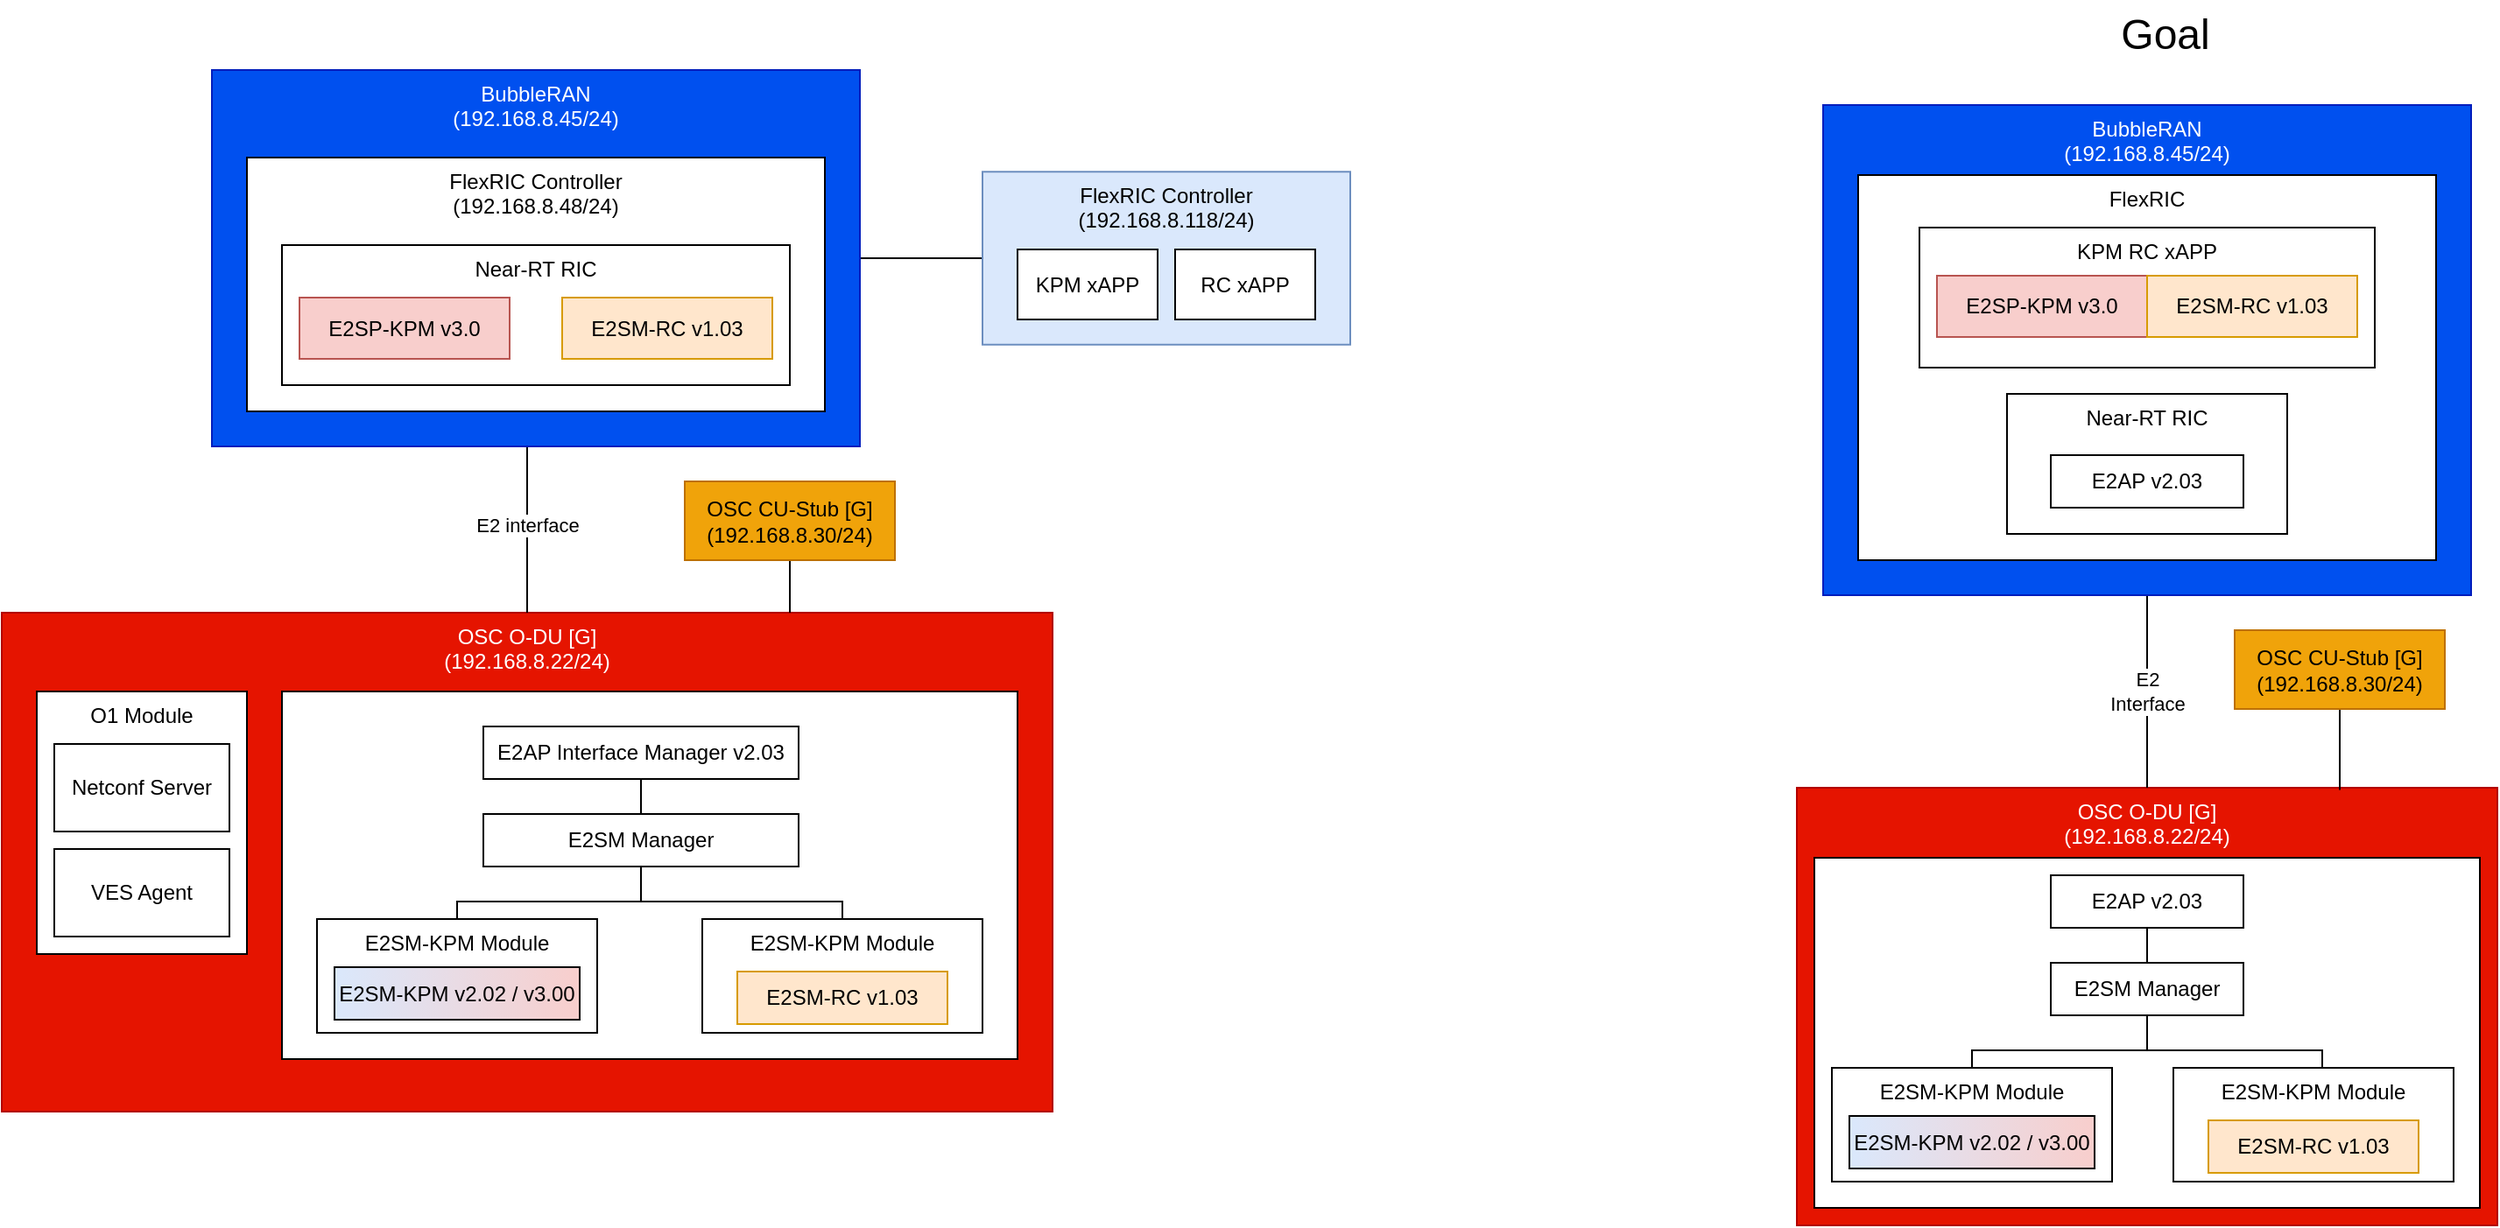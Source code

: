 <mxfile version="22.1.0" type="github" pages="5">
  <diagram name="Option 1" id="s59Q-w158SCySWScrCad">
    <mxGraphModel dx="2049" dy="1123" grid="1" gridSize="10" guides="1" tooltips="1" connect="1" arrows="1" fold="1" page="1" pageScale="1" pageWidth="850" pageHeight="1100" math="0" shadow="0">
      <root>
        <mxCell id="zjvszuKnY3uwTeaeMW8j-0" />
        <mxCell id="zjvszuKnY3uwTeaeMW8j-1" parent="zjvszuKnY3uwTeaeMW8j-0" />
        <mxCell id="ih0XG9cOAy8pQyRao4BD-30" style="edgeStyle=orthogonalEdgeStyle;rounded=0;orthogonalLoop=1;jettySize=auto;html=1;entryX=1;entryY=0.5;entryDx=0;entryDy=0;endArrow=none;endFill=0;" parent="zjvszuKnY3uwTeaeMW8j-1" source="ih0XG9cOAy8pQyRao4BD-28" target="6quzkuUEPlF7q0RY0qUe-0" edge="1">
          <mxGeometry relative="1" as="geometry" />
        </mxCell>
        <mxCell id="ih0XG9cOAy8pQyRao4BD-28" value="FlexRIC Controller&lt;br&gt;(192.168.8.118/24)" style="rounded=0;whiteSpace=wrap;html=1;fillColor=#dae8fc;strokeColor=#6c8ebf;verticalAlign=top;" parent="zjvszuKnY3uwTeaeMW8j-1" vertex="1">
          <mxGeometry x="600" y="118.13" width="210" height="98.75" as="geometry" />
        </mxCell>
        <mxCell id="zjvszuKnY3uwTeaeMW8j-32" value="OSC O-DU [G]&lt;br&gt;(192.168.8.22/24)" style="rounded=0;whiteSpace=wrap;html=1;verticalAlign=top;fillColor=#e51400;fontColor=#ffffff;strokeColor=#B20000;" parent="zjvszuKnY3uwTeaeMW8j-1" vertex="1">
          <mxGeometry x="40" y="370" width="600" height="285" as="geometry" />
        </mxCell>
        <mxCell id="zjvszuKnY3uwTeaeMW8j-33" value="O1 Module" style="rounded=0;whiteSpace=wrap;html=1;verticalAlign=top;" parent="zjvszuKnY3uwTeaeMW8j-1" vertex="1">
          <mxGeometry x="60" y="415" width="120" height="150" as="geometry" />
        </mxCell>
        <mxCell id="zjvszuKnY3uwTeaeMW8j-34" value="Netconf Server" style="rounded=0;whiteSpace=wrap;html=1;" parent="zjvszuKnY3uwTeaeMW8j-1" vertex="1">
          <mxGeometry x="70" y="445" width="100" height="50" as="geometry" />
        </mxCell>
        <mxCell id="zjvszuKnY3uwTeaeMW8j-35" value="VES Agent" style="rounded=0;whiteSpace=wrap;html=1;" parent="zjvszuKnY3uwTeaeMW8j-1" vertex="1">
          <mxGeometry x="70" y="505" width="100" height="50" as="geometry" />
        </mxCell>
        <mxCell id="zjvszuKnY3uwTeaeMW8j-36" value="" style="rounded=0;whiteSpace=wrap;html=1;" parent="zjvszuKnY3uwTeaeMW8j-1" vertex="1">
          <mxGeometry x="200" y="415" width="420" height="210" as="geometry" />
        </mxCell>
        <mxCell id="zjvszuKnY3uwTeaeMW8j-37" style="edgeStyle=orthogonalEdgeStyle;rounded=0;orthogonalLoop=1;jettySize=auto;html=1;entryX=0.5;entryY=0;entryDx=0;entryDy=0;endArrow=none;endFill=0;" parent="zjvszuKnY3uwTeaeMW8j-1" source="zjvszuKnY3uwTeaeMW8j-38" target="zjvszuKnY3uwTeaeMW8j-41" edge="1">
          <mxGeometry relative="1" as="geometry" />
        </mxCell>
        <mxCell id="zjvszuKnY3uwTeaeMW8j-38" value="E2AP Interface Manager v2.03" style="rounded=0;whiteSpace=wrap;html=1;" parent="zjvszuKnY3uwTeaeMW8j-1" vertex="1">
          <mxGeometry x="315" y="435" width="180" height="30" as="geometry" />
        </mxCell>
        <mxCell id="zjvszuKnY3uwTeaeMW8j-39" style="edgeStyle=orthogonalEdgeStyle;rounded=0;orthogonalLoop=1;jettySize=auto;html=1;endArrow=none;endFill=0;" parent="zjvszuKnY3uwTeaeMW8j-1" source="zjvszuKnY3uwTeaeMW8j-41" target="zjvszuKnY3uwTeaeMW8j-43" edge="1">
          <mxGeometry relative="1" as="geometry" />
        </mxCell>
        <mxCell id="zjvszuKnY3uwTeaeMW8j-40" style="edgeStyle=orthogonalEdgeStyle;rounded=0;orthogonalLoop=1;jettySize=auto;html=1;endArrow=none;endFill=0;" parent="zjvszuKnY3uwTeaeMW8j-1" source="zjvszuKnY3uwTeaeMW8j-41" target="zjvszuKnY3uwTeaeMW8j-45" edge="1">
          <mxGeometry relative="1" as="geometry">
            <Array as="points">
              <mxPoint x="405" y="535" />
              <mxPoint x="520" y="535" />
            </Array>
          </mxGeometry>
        </mxCell>
        <mxCell id="zjvszuKnY3uwTeaeMW8j-41" value="E2SM Manager" style="rounded=0;whiteSpace=wrap;html=1;" parent="zjvszuKnY3uwTeaeMW8j-1" vertex="1">
          <mxGeometry x="315" y="485" width="180" height="30" as="geometry" />
        </mxCell>
        <mxCell id="zjvszuKnY3uwTeaeMW8j-42" value="" style="group" parent="zjvszuKnY3uwTeaeMW8j-1" vertex="1" connectable="0">
          <mxGeometry x="220" y="545" width="160" height="65" as="geometry" />
        </mxCell>
        <mxCell id="zjvszuKnY3uwTeaeMW8j-43" value="E2SM-KPM Module" style="rounded=0;whiteSpace=wrap;html=1;verticalAlign=top;" parent="zjvszuKnY3uwTeaeMW8j-42" vertex="1">
          <mxGeometry width="160" height="65" as="geometry" />
        </mxCell>
        <mxCell id="zjvszuKnY3uwTeaeMW8j-44" value="E2SM-KPM v2.02 / v3.00" style="rounded=0;whiteSpace=wrap;html=1;gradientColor=#DAE8FC;gradientDirection=west;fillColor=#F8CECC;" parent="zjvszuKnY3uwTeaeMW8j-42" vertex="1">
          <mxGeometry x="10" y="27.5" width="140" height="30" as="geometry" />
        </mxCell>
        <mxCell id="zjvszuKnY3uwTeaeMW8j-45" value="E2SM-KPM Module" style="rounded=0;whiteSpace=wrap;html=1;verticalAlign=top;" parent="zjvszuKnY3uwTeaeMW8j-1" vertex="1">
          <mxGeometry x="440" y="545" width="160" height="65" as="geometry" />
        </mxCell>
        <mxCell id="zjvszuKnY3uwTeaeMW8j-46" value="E2SM-RC v1.03" style="rounded=0;whiteSpace=wrap;html=1;fillColor=#ffe6cc;strokeColor=#d79b00;" parent="zjvszuKnY3uwTeaeMW8j-1" vertex="1">
          <mxGeometry x="460" y="575" width="120" height="30" as="geometry" />
        </mxCell>
        <mxCell id="zjvszuKnY3uwTeaeMW8j-47" style="edgeStyle=orthogonalEdgeStyle;rounded=0;orthogonalLoop=1;jettySize=auto;html=1;entryX=0.75;entryY=0;entryDx=0;entryDy=0;endArrow=none;endFill=0;" parent="zjvszuKnY3uwTeaeMW8j-1" source="zjvszuKnY3uwTeaeMW8j-48" target="zjvszuKnY3uwTeaeMW8j-32" edge="1">
          <mxGeometry relative="1" as="geometry" />
        </mxCell>
        <mxCell id="zjvszuKnY3uwTeaeMW8j-48" value="OSC CU-Stub [G]&lt;br&gt;(192.168.8.30/24)" style="rounded=0;whiteSpace=wrap;html=1;fillColor=#f0a30a;fontColor=#000000;strokeColor=#BD7000;" parent="zjvszuKnY3uwTeaeMW8j-1" vertex="1">
          <mxGeometry x="430" y="295" width="120" height="45" as="geometry" />
        </mxCell>
        <mxCell id="zjvszuKnY3uwTeaeMW8j-49" value="E2 interface" style="edgeStyle=orthogonalEdgeStyle;rounded=0;orthogonalLoop=1;jettySize=auto;html=1;endArrow=none;endFill=0;jumpStyle=arc;exitX=0.5;exitY=1;exitDx=0;exitDy=0;" parent="zjvszuKnY3uwTeaeMW8j-1" source="6quzkuUEPlF7q0RY0qUe-0" target="zjvszuKnY3uwTeaeMW8j-32" edge="1">
          <mxGeometry relative="1" as="geometry">
            <mxPoint x="340" y="275" as="sourcePoint" />
            <Array as="points">
              <mxPoint x="340" y="275" />
            </Array>
          </mxGeometry>
        </mxCell>
        <mxCell id="6quzkuUEPlF7q0RY0qUe-0" value="BubbleRAN &lt;br&gt;(192.168.8.45/24)" style="rounded=0;whiteSpace=wrap;html=1;verticalAlign=top;fillColor=#0050ef;fontColor=#ffffff;strokeColor=#001DBC;" parent="zjvszuKnY3uwTeaeMW8j-1" vertex="1">
          <mxGeometry x="160" y="60" width="370" height="215" as="geometry" />
        </mxCell>
        <mxCell id="6quzkuUEPlF7q0RY0qUe-1" value="FlexRIC Controller &lt;br&gt;(192.168.8.48/24)" style="rounded=0;whiteSpace=wrap;html=1;verticalAlign=top;" parent="zjvszuKnY3uwTeaeMW8j-1" vertex="1">
          <mxGeometry x="180" y="110" width="330" height="145" as="geometry" />
        </mxCell>
        <mxCell id="6quzkuUEPlF7q0RY0qUe-2" value="KPM xAPP" style="rounded=0;whiteSpace=wrap;html=1;" parent="zjvszuKnY3uwTeaeMW8j-1" vertex="1">
          <mxGeometry x="620" y="162.5" width="80" height="40" as="geometry" />
        </mxCell>
        <mxCell id="6quzkuUEPlF7q0RY0qUe-3" value="RC xAPP" style="rounded=0;whiteSpace=wrap;html=1;" parent="zjvszuKnY3uwTeaeMW8j-1" vertex="1">
          <mxGeometry x="710" y="162.5" width="80" height="40" as="geometry" />
        </mxCell>
        <mxCell id="6quzkuUEPlF7q0RY0qUe-4" value="Near-RT RIC" style="rounded=0;whiteSpace=wrap;html=1;verticalAlign=top;" parent="zjvszuKnY3uwTeaeMW8j-1" vertex="1">
          <mxGeometry x="200" y="160" width="290" height="80" as="geometry" />
        </mxCell>
        <mxCell id="6quzkuUEPlF7q0RY0qUe-5" value="E2SP-KPM v3.0" style="rounded=0;whiteSpace=wrap;html=1;fillColor=#f8cecc;strokeColor=#b85450;" parent="zjvszuKnY3uwTeaeMW8j-1" vertex="1">
          <mxGeometry x="210" y="190" width="120" height="35" as="geometry" />
        </mxCell>
        <mxCell id="6quzkuUEPlF7q0RY0qUe-6" value="E2SM-RC v1.03" style="rounded=0;whiteSpace=wrap;html=1;fillColor=#ffe6cc;strokeColor=#d79b00;" parent="zjvszuKnY3uwTeaeMW8j-1" vertex="1">
          <mxGeometry x="360" y="190" width="120" height="35" as="geometry" />
        </mxCell>
        <mxCell id="6quzkuUEPlF7q0RY0qUe-7" style="edgeStyle=orthogonalEdgeStyle;rounded=0;orthogonalLoop=1;jettySize=auto;html=1;exitX=0.5;exitY=1;exitDx=0;exitDy=0;" parent="zjvszuKnY3uwTeaeMW8j-1" source="6quzkuUEPlF7q0RY0qUe-1" target="6quzkuUEPlF7q0RY0qUe-1" edge="1">
          <mxGeometry relative="1" as="geometry" />
        </mxCell>
        <mxCell id="ih0XG9cOAy8pQyRao4BD-0" value="OSC O-DU [G]&lt;br&gt;(192.168.8.22/24)" style="rounded=0;whiteSpace=wrap;html=1;verticalAlign=top;fillColor=#e51400;fontColor=#ffffff;strokeColor=#B20000;" parent="zjvszuKnY3uwTeaeMW8j-1" vertex="1">
          <mxGeometry x="1065" y="470" width="400" height="250" as="geometry" />
        </mxCell>
        <mxCell id="ih0XG9cOAy8pQyRao4BD-4" value="" style="rounded=0;whiteSpace=wrap;html=1;" parent="zjvszuKnY3uwTeaeMW8j-1" vertex="1">
          <mxGeometry x="1075" y="510" width="380" height="200" as="geometry" />
        </mxCell>
        <mxCell id="ih0XG9cOAy8pQyRao4BD-5" style="edgeStyle=orthogonalEdgeStyle;rounded=0;orthogonalLoop=1;jettySize=auto;html=1;entryX=0.5;entryY=0;entryDx=0;entryDy=0;endArrow=none;endFill=0;" parent="zjvszuKnY3uwTeaeMW8j-1" source="ih0XG9cOAy8pQyRao4BD-6" target="ih0XG9cOAy8pQyRao4BD-9" edge="1">
          <mxGeometry relative="1" as="geometry" />
        </mxCell>
        <mxCell id="ih0XG9cOAy8pQyRao4BD-6" value="E2AP v2.03" style="rounded=0;whiteSpace=wrap;html=1;" parent="zjvszuKnY3uwTeaeMW8j-1" vertex="1">
          <mxGeometry x="1210" y="520" width="110" height="30" as="geometry" />
        </mxCell>
        <mxCell id="ih0XG9cOAy8pQyRao4BD-7" style="edgeStyle=orthogonalEdgeStyle;rounded=0;orthogonalLoop=1;jettySize=auto;html=1;endArrow=none;endFill=0;" parent="zjvszuKnY3uwTeaeMW8j-1" source="ih0XG9cOAy8pQyRao4BD-9" target="ih0XG9cOAy8pQyRao4BD-11" edge="1">
          <mxGeometry relative="1" as="geometry">
            <Array as="points">
              <mxPoint x="1265" y="620" />
              <mxPoint x="1165" y="620" />
            </Array>
          </mxGeometry>
        </mxCell>
        <mxCell id="ih0XG9cOAy8pQyRao4BD-8" style="edgeStyle=orthogonalEdgeStyle;rounded=0;orthogonalLoop=1;jettySize=auto;html=1;endArrow=none;endFill=0;" parent="zjvszuKnY3uwTeaeMW8j-1" source="ih0XG9cOAy8pQyRao4BD-9" target="ih0XG9cOAy8pQyRao4BD-13" edge="1">
          <mxGeometry relative="1" as="geometry">
            <Array as="points">
              <mxPoint x="1265" y="620" />
              <mxPoint x="1365" y="620" />
            </Array>
          </mxGeometry>
        </mxCell>
        <mxCell id="ih0XG9cOAy8pQyRao4BD-9" value="E2SM Manager" style="rounded=0;whiteSpace=wrap;html=1;" parent="zjvszuKnY3uwTeaeMW8j-1" vertex="1">
          <mxGeometry x="1210" y="570" width="110" height="30" as="geometry" />
        </mxCell>
        <mxCell id="ih0XG9cOAy8pQyRao4BD-10" value="" style="group" parent="zjvszuKnY3uwTeaeMW8j-1" vertex="1" connectable="0">
          <mxGeometry x="1085" y="630" width="160" height="65" as="geometry" />
        </mxCell>
        <mxCell id="ih0XG9cOAy8pQyRao4BD-11" value="E2SM-KPM Module" style="rounded=0;whiteSpace=wrap;html=1;verticalAlign=top;" parent="ih0XG9cOAy8pQyRao4BD-10" vertex="1">
          <mxGeometry width="160" height="65" as="geometry" />
        </mxCell>
        <mxCell id="ih0XG9cOAy8pQyRao4BD-12" value="E2SM-KPM v2.02 / v3.00" style="rounded=0;whiteSpace=wrap;html=1;gradientColor=#DAE8FC;gradientDirection=west;fillColor=#F8CECC;" parent="ih0XG9cOAy8pQyRao4BD-10" vertex="1">
          <mxGeometry x="10" y="27.5" width="140" height="30" as="geometry" />
        </mxCell>
        <mxCell id="ih0XG9cOAy8pQyRao4BD-13" value="E2SM-KPM Module" style="rounded=0;whiteSpace=wrap;html=1;verticalAlign=top;" parent="zjvszuKnY3uwTeaeMW8j-1" vertex="1">
          <mxGeometry x="1280" y="630" width="160" height="65" as="geometry" />
        </mxCell>
        <mxCell id="ih0XG9cOAy8pQyRao4BD-14" value="E2SM-RC v1.03" style="rounded=0;whiteSpace=wrap;html=1;fillColor=#ffe6cc;strokeColor=#d79b00;" parent="zjvszuKnY3uwTeaeMW8j-1" vertex="1">
          <mxGeometry x="1300" y="660" width="120" height="30" as="geometry" />
        </mxCell>
        <mxCell id="ih0XG9cOAy8pQyRao4BD-15" style="edgeStyle=orthogonalEdgeStyle;rounded=0;orthogonalLoop=1;jettySize=auto;html=1;entryX=0.775;entryY=0.005;entryDx=0;entryDy=0;endArrow=none;endFill=0;entryPerimeter=0;" parent="zjvszuKnY3uwTeaeMW8j-1" source="ih0XG9cOAy8pQyRao4BD-16" target="ih0XG9cOAy8pQyRao4BD-0" edge="1">
          <mxGeometry relative="1" as="geometry" />
        </mxCell>
        <mxCell id="ih0XG9cOAy8pQyRao4BD-16" value="OSC CU-Stub [G]&lt;br&gt;(192.168.8.30/24)" style="rounded=0;whiteSpace=wrap;html=1;fillColor=#f0a30a;fontColor=#000000;strokeColor=#BD7000;" parent="zjvszuKnY3uwTeaeMW8j-1" vertex="1">
          <mxGeometry x="1315" y="380" width="120" height="45" as="geometry" />
        </mxCell>
        <mxCell id="lp-B9ZOM5iJPKh3h7pBm-0" value="E2&lt;br&gt;Interface" style="edgeStyle=orthogonalEdgeStyle;rounded=0;orthogonalLoop=1;jettySize=auto;html=1;entryX=0.5;entryY=0;entryDx=0;entryDy=0;endArrow=none;endFill=0;" edge="1" parent="zjvszuKnY3uwTeaeMW8j-1" source="ih0XG9cOAy8pQyRao4BD-19" target="ih0XG9cOAy8pQyRao4BD-0">
          <mxGeometry relative="1" as="geometry" />
        </mxCell>
        <mxCell id="ih0XG9cOAy8pQyRao4BD-19" value="BubbleRAN&lt;br&gt;(192.168.8.45/24)" style="rounded=0;whiteSpace=wrap;html=1;verticalAlign=top;fillColor=#0050ef;fontColor=#ffffff;strokeColor=#001DBC;" parent="zjvszuKnY3uwTeaeMW8j-1" vertex="1">
          <mxGeometry x="1080" y="80" width="370" height="280" as="geometry" />
        </mxCell>
        <mxCell id="ih0XG9cOAy8pQyRao4BD-20" value="FlexRIC" style="rounded=0;whiteSpace=wrap;html=1;verticalAlign=top;" parent="zjvszuKnY3uwTeaeMW8j-1" vertex="1">
          <mxGeometry x="1100" y="120" width="330" height="220" as="geometry" />
        </mxCell>
        <mxCell id="ih0XG9cOAy8pQyRao4BD-21" value="KPM RC xAPP" style="rounded=0;whiteSpace=wrap;html=1;verticalAlign=top;" parent="zjvszuKnY3uwTeaeMW8j-1" vertex="1">
          <mxGeometry x="1135" y="150" width="260" height="80" as="geometry" />
        </mxCell>
        <mxCell id="ih0XG9cOAy8pQyRao4BD-23" value="Near-RT RIC" style="rounded=0;whiteSpace=wrap;html=1;verticalAlign=top;" parent="zjvszuKnY3uwTeaeMW8j-1" vertex="1">
          <mxGeometry x="1185" y="245" width="160" height="80" as="geometry" />
        </mxCell>
        <mxCell id="ih0XG9cOAy8pQyRao4BD-24" value="E2SP-KPM v3.0" style="rounded=0;whiteSpace=wrap;html=1;fillColor=#f8cecc;strokeColor=#b85450;" parent="zjvszuKnY3uwTeaeMW8j-1" vertex="1">
          <mxGeometry x="1145" y="177.5" width="120" height="35" as="geometry" />
        </mxCell>
        <mxCell id="ih0XG9cOAy8pQyRao4BD-25" value="E2SM-RC v1.03" style="rounded=0;whiteSpace=wrap;html=1;fillColor=#ffe6cc;strokeColor=#d79b00;" parent="zjvszuKnY3uwTeaeMW8j-1" vertex="1">
          <mxGeometry x="1265" y="177.5" width="120" height="35" as="geometry" />
        </mxCell>
        <mxCell id="ih0XG9cOAy8pQyRao4BD-26" style="edgeStyle=orthogonalEdgeStyle;rounded=0;orthogonalLoop=1;jettySize=auto;html=1;exitX=0.5;exitY=1;exitDx=0;exitDy=0;" parent="zjvszuKnY3uwTeaeMW8j-1" source="ih0XG9cOAy8pQyRao4BD-20" target="ih0XG9cOAy8pQyRao4BD-20" edge="1">
          <mxGeometry relative="1" as="geometry" />
        </mxCell>
        <mxCell id="ih0XG9cOAy8pQyRao4BD-27" value="&lt;font style=&quot;font-size: 24px;&quot;&gt;Goal&lt;/font&gt;" style="text;html=1;align=center;verticalAlign=middle;resizable=0;points=[];autosize=1;strokeColor=none;fillColor=none;" parent="zjvszuKnY3uwTeaeMW8j-1" vertex="1">
          <mxGeometry x="1240" y="20" width="70" height="40" as="geometry" />
        </mxCell>
        <mxCell id="lp-B9ZOM5iJPKh3h7pBm-3" value="E2AP v2.03" style="rounded=0;whiteSpace=wrap;html=1;" vertex="1" parent="zjvszuKnY3uwTeaeMW8j-1">
          <mxGeometry x="1210" y="280" width="110" height="30" as="geometry" />
        </mxCell>
      </root>
    </mxGraphModel>
  </diagram>
  <diagram name="Option 2" id="tCfgE7BR6PGSNtpNqZTy">
    <mxGraphModel dx="1434" dy="786" grid="1" gridSize="10" guides="1" tooltips="1" connect="1" arrows="1" fold="1" page="1" pageScale="1" pageWidth="850" pageHeight="1100" math="0" shadow="0">
      <root>
        <mxCell id="4ySPWQuoWYqf-f-CI60a-0" />
        <mxCell id="4ySPWQuoWYqf-f-CI60a-1" parent="4ySPWQuoWYqf-f-CI60a-0" />
        <mxCell id="4ySPWQuoWYqf-f-CI60a-2" value="OAI gNB" style="rounded=0;whiteSpace=wrap;html=1;verticalAlign=top;" parent="4ySPWQuoWYqf-f-CI60a-1" vertex="1">
          <mxGeometry x="285" y="380" width="150" height="190" as="geometry" />
        </mxCell>
        <mxCell id="4ySPWQuoWYqf-f-CI60a-3" style="edgeStyle=orthogonalEdgeStyle;rounded=0;orthogonalLoop=1;jettySize=auto;html=1;endArrow=none;endFill=0;" parent="4ySPWQuoWYqf-f-CI60a-1" source="4ySPWQuoWYqf-f-CI60a-4" target="4ySPWQuoWYqf-f-CI60a-5" edge="1">
          <mxGeometry relative="1" as="geometry" />
        </mxCell>
        <mxCell id="4ySPWQuoWYqf-f-CI60a-4" value="OAI DU" style="rounded=0;whiteSpace=wrap;html=1;" parent="4ySPWQuoWYqf-f-CI60a-1" vertex="1">
          <mxGeometry x="300" y="490" width="120" height="60" as="geometry" />
        </mxCell>
        <mxCell id="4ySPWQuoWYqf-f-CI60a-5" value="OAI CU" style="rounded=0;whiteSpace=wrap;html=1;" parent="4ySPWQuoWYqf-f-CI60a-1" vertex="1">
          <mxGeometry x="300" y="410" width="120" height="60" as="geometry" />
        </mxCell>
        <mxCell id="4ySPWQuoWYqf-f-CI60a-7" style="edgeStyle=orthogonalEdgeStyle;rounded=0;orthogonalLoop=1;jettySize=auto;html=1;endArrow=none;endFill=0;jumpStyle=arc;" parent="4ySPWQuoWYqf-f-CI60a-1" source="4ySPWQuoWYqf-f-CI60a-8" target="4ySPWQuoWYqf-f-CI60a-2" edge="1">
          <mxGeometry relative="1" as="geometry">
            <Array as="points">
              <mxPoint x="360" y="300" />
              <mxPoint x="360" y="300" />
            </Array>
          </mxGeometry>
        </mxCell>
        <mxCell id="4ySPWQuoWYqf-f-CI60a-8" value="OSC Near-RT RIC [F]" style="rounded=0;whiteSpace=wrap;html=1;verticalAlign=top;fillColor=#fff2cc;strokeColor=#d6b656;" parent="4ySPWQuoWYqf-f-CI60a-1" vertex="1">
          <mxGeometry x="50" y="80" width="620" height="230" as="geometry" />
        </mxCell>
        <mxCell id="4ySPWQuoWYqf-f-CI60a-9" value="Slice xApp" style="rounded=0;whiteSpace=wrap;html=1;verticalAlign=top;" parent="4ySPWQuoWYqf-f-CI60a-1" vertex="1">
          <mxGeometry x="370" y="120" width="130" height="80" as="geometry" />
        </mxCell>
        <mxCell id="4ySPWQuoWYqf-f-CI60a-10" value="" style="group" parent="4ySPWQuoWYqf-f-CI60a-1" vertex="1" connectable="0">
          <mxGeometry x="70" y="120" width="130" height="80" as="geometry" />
        </mxCell>
        <mxCell id="4ySPWQuoWYqf-f-CI60a-11" value="KPIMON-GO xApp" style="rounded=0;whiteSpace=wrap;html=1;verticalAlign=top;" parent="4ySPWQuoWYqf-f-CI60a-10" vertex="1">
          <mxGeometry width="130" height="80" as="geometry" />
        </mxCell>
        <mxCell id="4ySPWQuoWYqf-f-CI60a-12" value="E2SP-KPM v2.02" style="rounded=0;whiteSpace=wrap;html=1;fillColor=#dae8fc;strokeColor=#6c8ebf;" parent="4ySPWQuoWYqf-f-CI60a-10" vertex="1">
          <mxGeometry x="5" y="30" width="120" height="40" as="geometry" />
        </mxCell>
        <mxCell id="4ySPWQuoWYqf-f-CI60a-13" value="" style="group" parent="4ySPWQuoWYqf-f-CI60a-1" vertex="1" connectable="0">
          <mxGeometry x="220" y="120" width="130" height="80" as="geometry" />
        </mxCell>
        <mxCell id="4ySPWQuoWYqf-f-CI60a-14" value="KPM xApp" style="rounded=0;whiteSpace=wrap;html=1;verticalAlign=top;" parent="4ySPWQuoWYqf-f-CI60a-13" vertex="1">
          <mxGeometry width="130" height="80" as="geometry" />
        </mxCell>
        <mxCell id="4ySPWQuoWYqf-f-CI60a-15" value="E2SP-KPM v2.02" style="rounded=0;whiteSpace=wrap;html=1;fillColor=#dae8fc;strokeColor=#6c8ebf;" parent="4ySPWQuoWYqf-f-CI60a-13" vertex="1">
          <mxGeometry x="5" y="30" width="120" height="40" as="geometry" />
        </mxCell>
        <mxCell id="4ySPWQuoWYqf-f-CI60a-16" value="" style="group" parent="4ySPWQuoWYqf-f-CI60a-1" vertex="1" connectable="0">
          <mxGeometry x="520" y="120" width="130" height="80" as="geometry" />
        </mxCell>
        <mxCell id="4ySPWQuoWYqf-f-CI60a-17" value="RC xApp" style="rounded=0;whiteSpace=wrap;html=1;verticalAlign=top;" parent="4ySPWQuoWYqf-f-CI60a-16" vertex="1">
          <mxGeometry width="130" height="80" as="geometry" />
        </mxCell>
        <mxCell id="4ySPWQuoWYqf-f-CI60a-18" value="E2SM-RC v1.03" style="rounded=0;whiteSpace=wrap;html=1;fillColor=#ffe6cc;strokeColor=#d79b00;" parent="4ySPWQuoWYqf-f-CI60a-16" vertex="1">
          <mxGeometry x="5" y="30" width="120" height="40" as="geometry" />
        </mxCell>
        <mxCell id="4ySPWQuoWYqf-f-CI60a-26" value="Near-RT RIC Platform" style="rounded=0;whiteSpace=wrap;html=1;verticalAlign=top;" parent="4ySPWQuoWYqf-f-CI60a-1" vertex="1">
          <mxGeometry x="70" y="230" width="580" height="60" as="geometry" />
        </mxCell>
        <mxCell id="4ySPWQuoWYqf-f-CI60a-27" value="InfluxDB" style="rounded=0;whiteSpace=wrap;html=1;" parent="4ySPWQuoWYqf-f-CI60a-1" vertex="1">
          <mxGeometry x="95" y="240" width="80" height="40" as="geometry" />
        </mxCell>
        <mxCell id="4ySPWQuoWYqf-f-CI60a-28" style="edgeStyle=orthogonalEdgeStyle;rounded=0;orthogonalLoop=1;jettySize=auto;html=1;entryX=0.112;entryY=0.01;entryDx=0;entryDy=0;entryPerimeter=0;endArrow=none;endFill=0;" parent="4ySPWQuoWYqf-f-CI60a-1" source="4ySPWQuoWYqf-f-CI60a-11" target="4ySPWQuoWYqf-f-CI60a-26" edge="1">
          <mxGeometry relative="1" as="geometry" />
        </mxCell>
        <mxCell id="4ySPWQuoWYqf-f-CI60a-29" style="edgeStyle=orthogonalEdgeStyle;rounded=0;orthogonalLoop=1;jettySize=auto;html=1;entryX=0.371;entryY=0.004;entryDx=0;entryDy=0;entryPerimeter=0;endArrow=none;endFill=0;" parent="4ySPWQuoWYqf-f-CI60a-1" source="4ySPWQuoWYqf-f-CI60a-14" target="4ySPWQuoWYqf-f-CI60a-26" edge="1">
          <mxGeometry relative="1" as="geometry">
            <Array as="points" />
          </mxGeometry>
        </mxCell>
        <mxCell id="4ySPWQuoWYqf-f-CI60a-30" style="edgeStyle=orthogonalEdgeStyle;rounded=0;orthogonalLoop=1;jettySize=auto;html=1;endArrow=none;endFill=0;" parent="4ySPWQuoWYqf-f-CI60a-1" source="4ySPWQuoWYqf-f-CI60a-9" edge="1">
          <mxGeometry relative="1" as="geometry">
            <mxPoint x="435" y="230" as="targetPoint" />
            <Array as="points">
              <mxPoint x="435" y="230" />
            </Array>
          </mxGeometry>
        </mxCell>
        <mxCell id="4ySPWQuoWYqf-f-CI60a-31" style="edgeStyle=orthogonalEdgeStyle;rounded=0;orthogonalLoop=1;jettySize=auto;html=1;entryX=0.888;entryY=-0.008;entryDx=0;entryDy=0;entryPerimeter=0;endArrow=none;endFill=0;" parent="4ySPWQuoWYqf-f-CI60a-1" source="4ySPWQuoWYqf-f-CI60a-17" target="4ySPWQuoWYqf-f-CI60a-26" edge="1">
          <mxGeometry relative="1" as="geometry" />
        </mxCell>
        <mxCell id="4ySPWQuoWYqf-f-CI60a-47" style="edgeStyle=orthogonalEdgeStyle;rounded=0;orthogonalLoop=1;jettySize=auto;html=1;entryX=0.75;entryY=0;entryDx=0;entryDy=0;endArrow=none;endFill=0;" parent="4ySPWQuoWYqf-f-CI60a-1" edge="1">
          <mxGeometry relative="1" as="geometry">
            <mxPoint x="515" y="445" as="targetPoint" />
          </mxGeometry>
        </mxCell>
        <mxCell id="4ySPWQuoWYqf-f-CI60a-50" value="E2 Interface" style="text;html=1;strokeColor=none;fillColor=none;align=center;verticalAlign=middle;whiteSpace=wrap;rounded=0;" parent="4ySPWQuoWYqf-f-CI60a-1" vertex="1">
          <mxGeometry x="340" y="335" width="110" height="30" as="geometry" />
        </mxCell>
      </root>
    </mxGraphModel>
  </diagram>
  <diagram name="Final Goal" id="gCN4o6Veg4n1kq5N-5kR">
    <mxGraphModel dx="1434" dy="786" grid="1" gridSize="10" guides="1" tooltips="1" connect="1" arrows="1" fold="1" page="1" pageScale="1" pageWidth="850" pageHeight="1100" math="0" shadow="0">
      <root>
        <mxCell id="0" />
        <mxCell id="1" parent="0" />
        <mxCell id="XRGXcyckAtTecOZa3kos-3" value="OAI gNB" style="rounded=0;whiteSpace=wrap;html=1;verticalAlign=top;" parent="1" vertex="1">
          <mxGeometry x="830" y="440" width="150" height="210" as="geometry" />
        </mxCell>
        <mxCell id="XRGXcyckAtTecOZa3kos-4" style="edgeStyle=orthogonalEdgeStyle;rounded=0;orthogonalLoop=1;jettySize=auto;html=1;endArrow=none;endFill=0;" parent="1" source="XRGXcyckAtTecOZa3kos-1" target="XRGXcyckAtTecOZa3kos-2" edge="1">
          <mxGeometry relative="1" as="geometry" />
        </mxCell>
        <mxCell id="XRGXcyckAtTecOZa3kos-1" value="OAI DU" style="rounded=0;whiteSpace=wrap;html=1;" parent="1" vertex="1">
          <mxGeometry x="845" y="570" width="120" height="60" as="geometry" />
        </mxCell>
        <mxCell id="XRGXcyckAtTecOZa3kos-2" value="OAI CU" style="rounded=0;whiteSpace=wrap;html=1;" parent="1" vertex="1">
          <mxGeometry x="845" y="480" width="120" height="60" as="geometry" />
        </mxCell>
        <mxCell id="1UXzM20nikgGf2zpWay3-17" style="edgeStyle=orthogonalEdgeStyle;rounded=0;orthogonalLoop=1;jettySize=auto;html=1;endArrow=none;endFill=0;" parent="1" source="3vOwqqGTulnoMyiWmg79-8" target="3vOwqqGTulnoMyiWmg79-29" edge="1">
          <mxGeometry relative="1" as="geometry" />
        </mxCell>
        <mxCell id="1UXzM20nikgGf2zpWay3-21" style="edgeStyle=orthogonalEdgeStyle;rounded=0;orthogonalLoop=1;jettySize=auto;html=1;endArrow=none;endFill=0;jumpStyle=arc;" parent="1" source="3vOwqqGTulnoMyiWmg79-8" target="XRGXcyckAtTecOZa3kos-3" edge="1">
          <mxGeometry relative="1" as="geometry">
            <Array as="points">
              <mxPoint x="690" y="195" />
              <mxPoint x="690" y="360" />
              <mxPoint x="905" y="360" />
            </Array>
          </mxGeometry>
        </mxCell>
        <mxCell id="3vOwqqGTulnoMyiWmg79-8" value="OSC Near-RT RIC [F]" style="rounded=0;whiteSpace=wrap;html=1;verticalAlign=top;fillColor=#fff2cc;strokeColor=#d6b656;" parent="1" vertex="1">
          <mxGeometry x="50" y="40" width="620" height="230" as="geometry" />
        </mxCell>
        <mxCell id="3vOwqqGTulnoMyiWmg79-13" value="Slice xApp" style="rounded=0;whiteSpace=wrap;html=1;verticalAlign=top;" parent="1" vertex="1">
          <mxGeometry x="370" y="80" width="130" height="80" as="geometry" />
        </mxCell>
        <mxCell id="3vOwqqGTulnoMyiWmg79-16" value="" style="group" parent="1" vertex="1" connectable="0">
          <mxGeometry x="70" y="80" width="130" height="80" as="geometry" />
        </mxCell>
        <mxCell id="3vOwqqGTulnoMyiWmg79-9" value="KPIMON-GO xApp" style="rounded=0;whiteSpace=wrap;html=1;verticalAlign=top;" parent="3vOwqqGTulnoMyiWmg79-16" vertex="1">
          <mxGeometry width="130" height="80" as="geometry" />
        </mxCell>
        <mxCell id="3vOwqqGTulnoMyiWmg79-10" value="E2SP-KPM v2.02" style="rounded=0;whiteSpace=wrap;html=1;fillColor=#dae8fc;strokeColor=#6c8ebf;" parent="3vOwqqGTulnoMyiWmg79-16" vertex="1">
          <mxGeometry x="5" y="30" width="120" height="40" as="geometry" />
        </mxCell>
        <mxCell id="3vOwqqGTulnoMyiWmg79-17" value="" style="group" parent="1" vertex="1" connectable="0">
          <mxGeometry x="220" y="80" width="130" height="80" as="geometry" />
        </mxCell>
        <mxCell id="3vOwqqGTulnoMyiWmg79-11" value="KPM xApp" style="rounded=0;whiteSpace=wrap;html=1;verticalAlign=top;" parent="3vOwqqGTulnoMyiWmg79-17" vertex="1">
          <mxGeometry width="130" height="80" as="geometry" />
        </mxCell>
        <mxCell id="3vOwqqGTulnoMyiWmg79-12" value="E2SP-KPM v2.02" style="rounded=0;whiteSpace=wrap;html=1;fillColor=#dae8fc;strokeColor=#6c8ebf;" parent="3vOwqqGTulnoMyiWmg79-17" vertex="1">
          <mxGeometry x="5" y="30" width="120" height="40" as="geometry" />
        </mxCell>
        <mxCell id="3vOwqqGTulnoMyiWmg79-18" value="" style="group" parent="1" vertex="1" connectable="0">
          <mxGeometry x="520" y="80" width="130" height="80" as="geometry" />
        </mxCell>
        <mxCell id="3vOwqqGTulnoMyiWmg79-14" value="RC xApp" style="rounded=0;whiteSpace=wrap;html=1;verticalAlign=top;" parent="3vOwqqGTulnoMyiWmg79-18" vertex="1">
          <mxGeometry width="130" height="80" as="geometry" />
        </mxCell>
        <mxCell id="3vOwqqGTulnoMyiWmg79-15" value="E2SM-RC v1.03" style="rounded=0;whiteSpace=wrap;html=1;fillColor=#ffe6cc;strokeColor=#d79b00;" parent="3vOwqqGTulnoMyiWmg79-18" vertex="1">
          <mxGeometry x="5" y="30" width="120" height="40" as="geometry" />
        </mxCell>
        <mxCell id="3vOwqqGTulnoMyiWmg79-20" value="Near-RT RIC Platform" style="rounded=0;whiteSpace=wrap;html=1;verticalAlign=top;" parent="1" vertex="1">
          <mxGeometry x="70" y="190" width="580" height="60" as="geometry" />
        </mxCell>
        <mxCell id="3vOwqqGTulnoMyiWmg79-21" value="InfluxDB" style="rounded=0;whiteSpace=wrap;html=1;" parent="1" vertex="1">
          <mxGeometry x="95" y="200" width="80" height="40" as="geometry" />
        </mxCell>
        <mxCell id="3vOwqqGTulnoMyiWmg79-22" style="edgeStyle=orthogonalEdgeStyle;rounded=0;orthogonalLoop=1;jettySize=auto;html=1;entryX=0.112;entryY=0.01;entryDx=0;entryDy=0;entryPerimeter=0;endArrow=none;endFill=0;" parent="1" source="3vOwqqGTulnoMyiWmg79-9" target="3vOwqqGTulnoMyiWmg79-20" edge="1">
          <mxGeometry relative="1" as="geometry" />
        </mxCell>
        <mxCell id="3vOwqqGTulnoMyiWmg79-25" style="edgeStyle=orthogonalEdgeStyle;rounded=0;orthogonalLoop=1;jettySize=auto;html=1;entryX=0.371;entryY=0.004;entryDx=0;entryDy=0;entryPerimeter=0;endArrow=none;endFill=0;" parent="1" source="3vOwqqGTulnoMyiWmg79-11" target="3vOwqqGTulnoMyiWmg79-20" edge="1">
          <mxGeometry relative="1" as="geometry">
            <Array as="points" />
          </mxGeometry>
        </mxCell>
        <mxCell id="3vOwqqGTulnoMyiWmg79-26" style="edgeStyle=orthogonalEdgeStyle;rounded=0;orthogonalLoop=1;jettySize=auto;html=1;endArrow=none;endFill=0;" parent="1" source="3vOwqqGTulnoMyiWmg79-13" edge="1">
          <mxGeometry relative="1" as="geometry">
            <mxPoint x="435" y="190" as="targetPoint" />
            <Array as="points">
              <mxPoint x="435" y="190" />
            </Array>
          </mxGeometry>
        </mxCell>
        <mxCell id="3vOwqqGTulnoMyiWmg79-28" style="edgeStyle=orthogonalEdgeStyle;rounded=0;orthogonalLoop=1;jettySize=auto;html=1;entryX=0.888;entryY=-0.008;entryDx=0;entryDy=0;entryPerimeter=0;endArrow=none;endFill=0;" parent="1" source="3vOwqqGTulnoMyiWmg79-14" target="3vOwqqGTulnoMyiWmg79-20" edge="1">
          <mxGeometry relative="1" as="geometry" />
        </mxCell>
        <mxCell id="3vOwqqGTulnoMyiWmg79-29" value="OSC O-DU [G]" style="rounded=0;whiteSpace=wrap;html=1;verticalAlign=top;fillColor=#e51400;fontColor=#ffffff;strokeColor=#B20000;" parent="1" vertex="1">
          <mxGeometry x="50" y="390" width="620" height="280" as="geometry" />
        </mxCell>
        <mxCell id="3vOwqqGTulnoMyiWmg79-30" value="O1 Module" style="rounded=0;whiteSpace=wrap;html=1;verticalAlign=top;" parent="1" vertex="1">
          <mxGeometry x="70" y="430" width="120" height="150" as="geometry" />
        </mxCell>
        <mxCell id="3vOwqqGTulnoMyiWmg79-31" value="Netconf Server" style="rounded=0;whiteSpace=wrap;html=1;" parent="1" vertex="1">
          <mxGeometry x="80" y="460" width="100" height="50" as="geometry" />
        </mxCell>
        <mxCell id="3vOwqqGTulnoMyiWmg79-32" value="VES Agent" style="rounded=0;whiteSpace=wrap;html=1;" parent="1" vertex="1">
          <mxGeometry x="80" y="520" width="100" height="50" as="geometry" />
        </mxCell>
        <mxCell id="3vOwqqGTulnoMyiWmg79-33" value="" style="rounded=0;whiteSpace=wrap;html=1;" parent="1" vertex="1">
          <mxGeometry x="220" y="430" width="420" height="210" as="geometry" />
        </mxCell>
        <mxCell id="1UXzM20nikgGf2zpWay3-13" style="edgeStyle=orthogonalEdgeStyle;rounded=0;orthogonalLoop=1;jettySize=auto;html=1;entryX=0.5;entryY=0;entryDx=0;entryDy=0;endArrow=none;endFill=0;" parent="1" source="3vOwqqGTulnoMyiWmg79-34" target="1UXzM20nikgGf2zpWay3-1" edge="1">
          <mxGeometry relative="1" as="geometry" />
        </mxCell>
        <mxCell id="3vOwqqGTulnoMyiWmg79-34" value="E2AP Interface Manager v2.03" style="rounded=0;whiteSpace=wrap;html=1;" parent="1" vertex="1">
          <mxGeometry x="335" y="450" width="180" height="30" as="geometry" />
        </mxCell>
        <mxCell id="1UXzM20nikgGf2zpWay3-14" style="edgeStyle=orthogonalEdgeStyle;rounded=0;orthogonalLoop=1;jettySize=auto;html=1;endArrow=none;endFill=0;" parent="1" source="1UXzM20nikgGf2zpWay3-1" target="1UXzM20nikgGf2zpWay3-2" edge="1">
          <mxGeometry relative="1" as="geometry" />
        </mxCell>
        <mxCell id="1UXzM20nikgGf2zpWay3-15" style="edgeStyle=orthogonalEdgeStyle;rounded=0;orthogonalLoop=1;jettySize=auto;html=1;endArrow=none;endFill=0;" parent="1" source="1UXzM20nikgGf2zpWay3-1" target="1UXzM20nikgGf2zpWay3-10" edge="1">
          <mxGeometry relative="1" as="geometry">
            <Array as="points">
              <mxPoint x="425" y="550" />
              <mxPoint x="540" y="550" />
            </Array>
          </mxGeometry>
        </mxCell>
        <mxCell id="1UXzM20nikgGf2zpWay3-1" value="E2SM Manager" style="rounded=0;whiteSpace=wrap;html=1;" parent="1" vertex="1">
          <mxGeometry x="335" y="500" width="180" height="30" as="geometry" />
        </mxCell>
        <mxCell id="1UXzM20nikgGf2zpWay3-6" value="" style="group" parent="1" vertex="1" connectable="0">
          <mxGeometry x="240" y="560" width="160" height="65" as="geometry" />
        </mxCell>
        <mxCell id="1UXzM20nikgGf2zpWay3-2" value="E2SM-KPM Module" style="rounded=0;whiteSpace=wrap;html=1;verticalAlign=top;" parent="1UXzM20nikgGf2zpWay3-6" vertex="1">
          <mxGeometry width="160" height="65" as="geometry" />
        </mxCell>
        <mxCell id="1UXzM20nikgGf2zpWay3-3" value="E2SM-KPM v2.02 / v3.00" style="rounded=0;whiteSpace=wrap;html=1;gradientColor=#DAE8FC;gradientDirection=west;fillColor=#F8CECC;" parent="1UXzM20nikgGf2zpWay3-6" vertex="1">
          <mxGeometry x="10" y="27.5" width="140" height="30" as="geometry" />
        </mxCell>
        <mxCell id="1UXzM20nikgGf2zpWay3-10" value="E2SM-KPM Module" style="rounded=0;whiteSpace=wrap;html=1;verticalAlign=top;" parent="1" vertex="1">
          <mxGeometry x="460" y="560" width="160" height="65" as="geometry" />
        </mxCell>
        <mxCell id="1UXzM20nikgGf2zpWay3-12" value="E2SM-RC v1.03" style="rounded=0;whiteSpace=wrap;html=1;fillColor=#ffe6cc;strokeColor=#d79b00;" parent="1" vertex="1">
          <mxGeometry x="480" y="590" width="120" height="30" as="geometry" />
        </mxCell>
        <mxCell id="1UXzM20nikgGf2zpWay3-19" style="edgeStyle=orthogonalEdgeStyle;rounded=0;orthogonalLoop=1;jettySize=auto;html=1;entryX=0.75;entryY=0;entryDx=0;entryDy=0;endArrow=none;endFill=0;" parent="1" source="1UXzM20nikgGf2zpWay3-16" target="3vOwqqGTulnoMyiWmg79-29" edge="1">
          <mxGeometry relative="1" as="geometry" />
        </mxCell>
        <mxCell id="1UXzM20nikgGf2zpWay3-16" value="OSC CU-Stub [G]" style="rounded=0;whiteSpace=wrap;html=1;fillColor=#f0a30a;strokeColor=#BD7000;fontColor=#000000;" parent="1" vertex="1">
          <mxGeometry x="455" y="320" width="120" height="45" as="geometry" />
        </mxCell>
        <mxCell id="1UXzM20nikgGf2zpWay3-20" style="edgeStyle=orthogonalEdgeStyle;rounded=0;orthogonalLoop=1;jettySize=auto;html=1;endArrow=none;endFill=0;jumpStyle=arc;exitX=0.5;exitY=1;exitDx=0;exitDy=0;" parent="1" source="R0rqUHq_UJQzVdcRtYXt-1" target="3vOwqqGTulnoMyiWmg79-29" edge="1">
          <mxGeometry relative="1" as="geometry">
            <mxPoint x="925.037" y="310" as="sourcePoint" />
            <Array as="points">
              <mxPoint x="895" y="300" />
              <mxPoint x="360" y="300" />
            </Array>
          </mxGeometry>
        </mxCell>
        <mxCell id="1UXzM20nikgGf2zpWay3-22" value="E2 Interface" style="text;html=1;strokeColor=none;fillColor=none;align=center;verticalAlign=middle;whiteSpace=wrap;rounded=0;" parent="1" vertex="1">
          <mxGeometry x="345" y="270" width="110" height="30" as="geometry" />
        </mxCell>
        <mxCell id="R0rqUHq_UJQzVdcRtYXt-1" value="BubbleRAN" style="rounded=0;whiteSpace=wrap;html=1;verticalAlign=top;fillColor=#0050ef;fontColor=#ffffff;strokeColor=#001DBC;" parent="1" vertex="1">
          <mxGeometry x="710" y="40" width="370" height="230" as="geometry" />
        </mxCell>
        <mxCell id="R0rqUHq_UJQzVdcRtYXt-2" value="" style="group;verticalAlign=top;" parent="1" vertex="1" connectable="0">
          <mxGeometry x="770" y="80" width="350" height="250" as="geometry" />
        </mxCell>
        <mxCell id="R0rqUHq_UJQzVdcRtYXt-3" value="FlexRIC Controller" style="rounded=0;whiteSpace=wrap;html=1;verticalAlign=top;" parent="R0rqUHq_UJQzVdcRtYXt-2" vertex="1">
          <mxGeometry x="-40" y="-10" width="330" height="180" as="geometry" />
        </mxCell>
        <mxCell id="R0rqUHq_UJQzVdcRtYXt-4" value="KPM xAPP" style="rounded=0;whiteSpace=wrap;html=1;" parent="R0rqUHq_UJQzVdcRtYXt-2" vertex="1">
          <mxGeometry x="-10" y="20" width="120" height="40" as="geometry" />
        </mxCell>
        <mxCell id="R0rqUHq_UJQzVdcRtYXt-5" value="RC xAPP" style="rounded=0;whiteSpace=wrap;html=1;" parent="R0rqUHq_UJQzVdcRtYXt-2" vertex="1">
          <mxGeometry x="140" y="20" width="120" height="40" as="geometry" />
        </mxCell>
        <mxCell id="R0rqUHq_UJQzVdcRtYXt-6" value="Near-RT RIC" style="rounded=0;whiteSpace=wrap;html=1;verticalAlign=top;" parent="R0rqUHq_UJQzVdcRtYXt-2" vertex="1">
          <mxGeometry x="-20" y="75" width="290" height="80" as="geometry" />
        </mxCell>
        <mxCell id="R0rqUHq_UJQzVdcRtYXt-7" value="E2SP-KPM v3.0" style="rounded=0;whiteSpace=wrap;html=1;fillColor=#f8cecc;strokeColor=#b85450;" parent="R0rqUHq_UJQzVdcRtYXt-2" vertex="1">
          <mxGeometry x="-10" y="105" width="120" height="35" as="geometry" />
        </mxCell>
        <mxCell id="R0rqUHq_UJQzVdcRtYXt-8" value="E2SM-RC v1.03" style="rounded=0;whiteSpace=wrap;html=1;fillColor=#ffe6cc;strokeColor=#d79b00;" parent="R0rqUHq_UJQzVdcRtYXt-2" vertex="1">
          <mxGeometry x="140" y="105" width="120" height="35" as="geometry" />
        </mxCell>
        <mxCell id="R0rqUHq_UJQzVdcRtYXt-9" style="edgeStyle=orthogonalEdgeStyle;rounded=0;orthogonalLoop=1;jettySize=auto;html=1;exitX=0.5;exitY=1;exitDx=0;exitDy=0;" parent="R0rqUHq_UJQzVdcRtYXt-2" source="R0rqUHq_UJQzVdcRtYXt-3" target="R0rqUHq_UJQzVdcRtYXt-3" edge="1">
          <mxGeometry relative="1" as="geometry" />
        </mxCell>
      </root>
    </mxGraphModel>
  </diagram>
  <diagram id="laCTbezBnb6c5yVt8_ih" name="Page-4">
    <mxGraphModel dx="1434" dy="786" grid="1" gridSize="10" guides="1" tooltips="1" connect="1" arrows="1" fold="1" page="1" pageScale="1" pageWidth="850" pageHeight="1100" math="0" shadow="0">
      <root>
        <mxCell id="0" />
        <mxCell id="1" parent="0" />
        <mxCell id="F4cj3te9L4AVHNfqFEyp-26" value="" style="group" parent="1" vertex="1" connectable="0">
          <mxGeometry x="610" y="40.003" width="130" height="217.5" as="geometry" />
        </mxCell>
        <mxCell id="F4cj3te9L4AVHNfqFEyp-27" value="" style="rounded=0;whiteSpace=wrap;html=1;fillColor=#fff2cc;strokeColor=#d6b656;" parent="F4cj3te9L4AVHNfqFEyp-26" vertex="1">
          <mxGeometry width="120" height="200" as="geometry" />
        </mxCell>
        <mxCell id="F4cj3te9L4AVHNfqFEyp-28" value="&lt;b&gt;OSC Near-RT RIC&lt;/b&gt;" style="text;html=1;strokeColor=none;fillColor=none;align=center;verticalAlign=middle;whiteSpace=wrap;rounded=0;" parent="F4cj3te9L4AVHNfqFEyp-26" vertex="1">
          <mxGeometry width="120" height="36.25" as="geometry" />
        </mxCell>
        <mxCell id="F4cj3te9L4AVHNfqFEyp-29" style="edgeStyle=orthogonalEdgeStyle;rounded=0;orthogonalLoop=1;jettySize=auto;html=1;entryX=0.5;entryY=0;entryDx=0;entryDy=0;endArrow=none;endFill=0;" parent="F4cj3te9L4AVHNfqFEyp-26" source="F4cj3te9L4AVHNfqFEyp-30" target="F4cj3te9L4AVHNfqFEyp-31" edge="1">
          <mxGeometry relative="1" as="geometry" />
        </mxCell>
        <mxCell id="F4cj3te9L4AVHNfqFEyp-30" value="KPMv2&lt;br&gt;xApp" style="rounded=0;whiteSpace=wrap;html=1;" parent="F4cj3te9L4AVHNfqFEyp-26" vertex="1">
          <mxGeometry x="10" y="36.25" width="100" height="53.75" as="geometry" />
        </mxCell>
        <mxCell id="F4cj3te9L4AVHNfqFEyp-31" value="[F] Near-RT RIC&lt;br&gt;Platform&lt;br&gt;(192.168.8.228)" style="rounded=0;whiteSpace=wrap;html=1;" parent="F4cj3te9L4AVHNfqFEyp-26" vertex="1">
          <mxGeometry x="10" y="119.993" width="100" height="60.417" as="geometry" />
        </mxCell>
        <mxCell id="F4cj3te9L4AVHNfqFEyp-32" style="edgeStyle=orthogonalEdgeStyle;rounded=0;orthogonalLoop=1;jettySize=auto;html=1;exitX=0.5;exitY=1;exitDx=0;exitDy=0;" parent="F4cj3te9L4AVHNfqFEyp-26" source="F4cj3te9L4AVHNfqFEyp-30" target="F4cj3te9L4AVHNfqFEyp-30" edge="1">
          <mxGeometry relative="1" as="geometry" />
        </mxCell>
        <mxCell id="F4cj3te9L4AVHNfqFEyp-33" value="" style="group" parent="1" vertex="1" connectable="0">
          <mxGeometry x="125" y="30" width="410" height="290" as="geometry" />
        </mxCell>
        <mxCell id="F4cj3te9L4AVHNfqFEyp-34" value="" style="rounded=0;whiteSpace=wrap;html=1;fillColor=#dae8fc;strokeColor=#6c8ebf;align=left;" parent="F4cj3te9L4AVHNfqFEyp-33" vertex="1">
          <mxGeometry width="190" height="290" as="geometry" />
        </mxCell>
        <mxCell id="F4cj3te9L4AVHNfqFEyp-35" value="&lt;b&gt;BubbelRAN&lt;/b&gt;" style="text;html=1;strokeColor=none;fillColor=none;align=center;verticalAlign=middle;whiteSpace=wrap;rounded=0;container=1;" parent="F4cj3te9L4AVHNfqFEyp-33" vertex="1">
          <mxGeometry width="80" height="30" as="geometry" />
        </mxCell>
        <mxCell id="F4cj3te9L4AVHNfqFEyp-36" value="" style="group" parent="F4cj3te9L4AVHNfqFEyp-33" vertex="1" connectable="0">
          <mxGeometry x="20" y="30.003" width="170" height="230" as="geometry" />
        </mxCell>
        <mxCell id="F4cj3te9L4AVHNfqFEyp-37" value="" style="rounded=0;whiteSpace=wrap;html=1;fillColor=#fff2cc;strokeColor=#d6b656;" parent="F4cj3te9L4AVHNfqFEyp-36" vertex="1">
          <mxGeometry width="150" height="230" as="geometry" />
        </mxCell>
        <mxCell id="F4cj3te9L4AVHNfqFEyp-38" value="&lt;b&gt;OAI FlexRIC&lt;/b&gt;" style="text;html=1;strokeColor=none;fillColor=none;align=center;verticalAlign=middle;whiteSpace=wrap;rounded=0;" parent="F4cj3te9L4AVHNfqFEyp-36" vertex="1">
          <mxGeometry width="80" height="36.25" as="geometry" />
        </mxCell>
        <mxCell id="F4cj3te9L4AVHNfqFEyp-39" style="edgeStyle=orthogonalEdgeStyle;rounded=0;orthogonalLoop=1;jettySize=auto;html=1;entryX=0.5;entryY=0;entryDx=0;entryDy=0;endArrow=none;endFill=0;" parent="F4cj3te9L4AVHNfqFEyp-36" source="F4cj3te9L4AVHNfqFEyp-42" target="F4cj3te9L4AVHNfqFEyp-40" edge="1">
          <mxGeometry relative="1" as="geometry" />
        </mxCell>
        <mxCell id="F4cj3te9L4AVHNfqFEyp-40" value="FlexRIC RIC Server" style="rounded=0;whiteSpace=wrap;html=1;" parent="F4cj3te9L4AVHNfqFEyp-36" vertex="1">
          <mxGeometry x="10" y="150" width="130" height="60.42" as="geometry" />
        </mxCell>
        <mxCell id="F4cj3te9L4AVHNfqFEyp-41" value="" style="group" parent="F4cj3te9L4AVHNfqFEyp-36" vertex="1" connectable="0">
          <mxGeometry x="10" y="36.25" width="130" height="73.75" as="geometry" />
        </mxCell>
        <mxCell id="F4cj3te9L4AVHNfqFEyp-42" value="" style="rounded=0;whiteSpace=wrap;html=1;" parent="F4cj3te9L4AVHNfqFEyp-41" vertex="1">
          <mxGeometry width="130" height="73.75" as="geometry" />
        </mxCell>
        <mxCell id="F4cj3te9L4AVHNfqFEyp-43" value="E2SM-KPM v2.02" style="rounded=0;whiteSpace=wrap;html=1;" parent="F4cj3te9L4AVHNfqFEyp-41" vertex="1">
          <mxGeometry x="10" y="23.747" width="110" height="40" as="geometry" />
        </mxCell>
        <mxCell id="F4cj3te9L4AVHNfqFEyp-44" value="KPM xAPP" style="text;html=1;strokeColor=none;fillColor=none;align=center;verticalAlign=middle;whiteSpace=wrap;rounded=0;" parent="F4cj3te9L4AVHNfqFEyp-41" vertex="1">
          <mxGeometry x="25" width="80" height="23.75" as="geometry" />
        </mxCell>
        <mxCell id="F4cj3te9L4AVHNfqFEyp-45" style="edgeStyle=orthogonalEdgeStyle;rounded=0;orthogonalLoop=1;jettySize=auto;html=1;exitX=0.5;exitY=1;exitDx=0;exitDy=0;" parent="F4cj3te9L4AVHNfqFEyp-41" source="F4cj3te9L4AVHNfqFEyp-42" target="F4cj3te9L4AVHNfqFEyp-42" edge="1">
          <mxGeometry relative="1" as="geometry" />
        </mxCell>
        <mxCell id="F4cj3te9L4AVHNfqFEyp-46" value="E2 Interface" style="edgeStyle=orthogonalEdgeStyle;rounded=0;orthogonalLoop=1;jettySize=auto;html=1;endArrow=none;endFill=0;" parent="1" source="F4cj3te9L4AVHNfqFEyp-37" target="F4cj3te9L4AVHNfqFEyp-6" edge="1">
          <mxGeometry relative="1" as="geometry">
            <mxPoint x="230" y="400" as="targetPoint" />
          </mxGeometry>
        </mxCell>
        <mxCell id="F4cj3te9L4AVHNfqFEyp-3" value="" style="rounded=0;whiteSpace=wrap;html=1;fillColor=#f8cecc;strokeColor=#b85450;" parent="1" vertex="1">
          <mxGeometry x="30" y="360" width="380" height="540" as="geometry" />
        </mxCell>
        <mxCell id="F4cj3te9L4AVHNfqFEyp-4" value="&lt;b&gt;OSC O-DU&lt;/b&gt;" style="text;html=1;strokeColor=none;fillColor=none;align=center;verticalAlign=middle;whiteSpace=wrap;rounded=0;" parent="1" vertex="1">
          <mxGeometry x="30" y="360" width="80" height="31.58" as="geometry" />
        </mxCell>
        <mxCell id="F4cj3te9L4AVHNfqFEyp-5" value="" style="group" parent="1" vertex="1" connectable="0">
          <mxGeometry x="60" y="400" width="530" height="400" as="geometry" />
        </mxCell>
        <mxCell id="F4cj3te9L4AVHNfqFEyp-6" value="" style="rounded=0;whiteSpace=wrap;html=1;" parent="F4cj3te9L4AVHNfqFEyp-5" vertex="1">
          <mxGeometry x="-10" width="340" height="400" as="geometry" />
        </mxCell>
        <mxCell id="F4cj3te9L4AVHNfqFEyp-7" value="[H] O-DU HIgh" style="text;html=1;strokeColor=none;fillColor=none;align=center;verticalAlign=middle;whiteSpace=wrap;rounded=0;" parent="F4cj3te9L4AVHNfqFEyp-5" vertex="1">
          <mxGeometry x="-10" width="90" height="30" as="geometry" />
        </mxCell>
        <mxCell id="F4cj3te9L4AVHNfqFEyp-8" value="Slice-SCH" style="rounded=0;whiteSpace=wrap;html=1;" parent="F4cj3te9L4AVHNfqFEyp-5" vertex="1">
          <mxGeometry x="5" y="330" width="90" height="50" as="geometry" />
        </mxCell>
        <mxCell id="F4cj3te9L4AVHNfqFEyp-9" value="MAC" style="rounded=0;whiteSpace=wrap;html=1;" parent="F4cj3te9L4AVHNfqFEyp-5" vertex="1">
          <mxGeometry x="115" y="330" width="90" height="50" as="geometry" />
        </mxCell>
        <mxCell id="F4cj3te9L4AVHNfqFEyp-10" value="RLC" style="rounded=0;whiteSpace=wrap;html=1;" parent="F4cj3te9L4AVHNfqFEyp-5" vertex="1">
          <mxGeometry x="225" y="330" width="90" height="50" as="geometry" />
        </mxCell>
        <mxCell id="F4cj3te9L4AVHNfqFEyp-21" value="RRM Policy" style="edgeStyle=orthogonalEdgeStyle;rounded=0;orthogonalLoop=1;jettySize=auto;html=1;" parent="1" source="F4cj3te9L4AVHNfqFEyp-17" target="F4cj3te9L4AVHNfqFEyp-8" edge="1">
          <mxGeometry x="-0.6" relative="1" as="geometry">
            <Array as="points">
              <mxPoint x="150" y="710" />
              <mxPoint x="110" y="710" />
            </Array>
            <mxPoint as="offset" />
          </mxGeometry>
        </mxCell>
        <mxCell id="F4cj3te9L4AVHNfqFEyp-22" value="PRB" style="edgeStyle=orthogonalEdgeStyle;rounded=0;orthogonalLoop=1;jettySize=auto;html=1;entryX=0.5;entryY=1;entryDx=0;entryDy=0;" parent="1" source="F4cj3te9L4AVHNfqFEyp-9" target="F4cj3te9L4AVHNfqFEyp-19" edge="1">
          <mxGeometry x="-0.692" relative="1" as="geometry">
            <mxPoint as="offset" />
          </mxGeometry>
        </mxCell>
        <mxCell id="F4cj3te9L4AVHNfqFEyp-23" value="Throughput" style="edgeStyle=orthogonalEdgeStyle;rounded=0;orthogonalLoop=1;jettySize=auto;html=1;entryX=0.5;entryY=1;entryDx=0;entryDy=0;" parent="1" source="F4cj3te9L4AVHNfqFEyp-10" target="F4cj3te9L4AVHNfqFEyp-19" edge="1">
          <mxGeometry x="-0.6" relative="1" as="geometry">
            <mxPoint as="offset" />
          </mxGeometry>
        </mxCell>
        <mxCell id="F4cj3te9L4AVHNfqFEyp-24" style="edgeStyle=orthogonalEdgeStyle;rounded=0;orthogonalLoop=1;jettySize=auto;html=1;endArrow=none;endFill=0;" parent="1" source="F4cj3te9L4AVHNfqFEyp-25" target="F4cj3te9L4AVHNfqFEyp-6" edge="1">
          <mxGeometry relative="1" as="geometry" />
        </mxCell>
        <mxCell id="F4cj3te9L4AVHNfqFEyp-25" value="[H] CU - Stub" style="rounded=0;whiteSpace=wrap;html=1;fillColor=#ffe6cc;strokeColor=#d79b00;" parent="1" vertex="1">
          <mxGeometry x="170" y="830" width="100" height="60" as="geometry" />
        </mxCell>
        <mxCell id="F4cj3te9L4AVHNfqFEyp-12" value="" style="rounded=0;whiteSpace=wrap;html=1;container=0;fillColor=#fff2cc;strokeColor=#d6b656;" parent="1" vertex="1">
          <mxGeometry x="80" y="435" width="280" height="245" as="geometry" />
        </mxCell>
        <mxCell id="F4cj3te9L4AVHNfqFEyp-13" value="E2 Handler" style="text;html=1;strokeColor=none;fillColor=none;align=center;verticalAlign=middle;whiteSpace=wrap;rounded=0;container=0;" parent="1" vertex="1">
          <mxGeometry x="80" y="435" width="70" height="30" as="geometry" />
        </mxCell>
        <mxCell id="F4cj3te9L4AVHNfqFEyp-14" value="E2AP Interface&lt;br&gt;Manager" style="rounded=0;whiteSpace=wrap;html=1;container=0;" parent="1" vertex="1">
          <mxGeometry x="170" y="450" width="100" height="50" as="geometry" />
        </mxCell>
        <mxCell id="F4cj3te9L4AVHNfqFEyp-15" value="E2SM Manager" style="rounded=0;whiteSpace=wrap;html=1;container=0;" parent="1" vertex="1">
          <mxGeometry x="170" y="530" width="100" height="50" as="geometry" />
        </mxCell>
        <mxCell id="F4cj3te9L4AVHNfqFEyp-16" style="edgeStyle=orthogonalEdgeStyle;rounded=0;orthogonalLoop=1;jettySize=auto;html=1;entryX=0.5;entryY=0;entryDx=0;entryDy=0;endArrow=none;endFill=0;" parent="1" source="F4cj3te9L4AVHNfqFEyp-14" target="F4cj3te9L4AVHNfqFEyp-15" edge="1">
          <mxGeometry relative="1" as="geometry" />
        </mxCell>
        <mxCell id="F4cj3te9L4AVHNfqFEyp-17" value="E2SM-RC&lt;br&gt;Module" style="rounded=0;whiteSpace=wrap;html=1;container=0;" parent="1" vertex="1">
          <mxGeometry x="100" y="620" width="100" height="50" as="geometry" />
        </mxCell>
        <mxCell id="F4cj3te9L4AVHNfqFEyp-18" style="edgeStyle=orthogonalEdgeStyle;rounded=0;orthogonalLoop=1;jettySize=auto;html=1;endArrow=none;endFill=0;" parent="1" source="F4cj3te9L4AVHNfqFEyp-15" target="F4cj3te9L4AVHNfqFEyp-17" edge="1">
          <mxGeometry relative="1" as="geometry" />
        </mxCell>
        <mxCell id="F4cj3te9L4AVHNfqFEyp-19" value="E2SM-KPM Module" style="rounded=0;whiteSpace=wrap;html=1;container=0;" parent="1" vertex="1">
          <mxGeometry x="240" y="620" width="100" height="50" as="geometry" />
        </mxCell>
        <mxCell id="F4cj3te9L4AVHNfqFEyp-20" style="edgeStyle=orthogonalEdgeStyle;rounded=0;orthogonalLoop=1;jettySize=auto;html=1;endArrow=none;endFill=0;" parent="1" source="F4cj3te9L4AVHNfqFEyp-15" target="F4cj3te9L4AVHNfqFEyp-19" edge="1">
          <mxGeometry relative="1" as="geometry" />
        </mxCell>
      </root>
    </mxGraphModel>
  </diagram>
  <diagram id="4l_lqf_Ak8n1_3fZxyd8" name="OSC O-DU L2 + OAI FlexRIC">
    <mxGraphModel dx="943" dy="983" grid="1" gridSize="10" guides="1" tooltips="1" connect="1" arrows="1" fold="1" page="1" pageScale="1" pageWidth="850" pageHeight="1100" math="0" shadow="0">
      <root>
        <mxCell id="0" />
        <mxCell id="1" parent="0" />
        <mxCell id="s7wQcsYzDE4QDa10LZRN-1" value="&lt;b&gt;OSC O-DU [G]&lt;br&gt;&lt;/b&gt;(192.168.8.22/24)" style="rounded=0;whiteSpace=wrap;html=1;verticalAlign=top;fillColor=#e51400;fontColor=#ffffff;strokeColor=#B20000;" vertex="1" parent="1">
          <mxGeometry x="1065" y="470" width="400" height="250" as="geometry" />
        </mxCell>
        <mxCell id="s7wQcsYzDE4QDa10LZRN-2" value="" style="rounded=0;whiteSpace=wrap;html=1;" vertex="1" parent="1">
          <mxGeometry x="1075" y="510" width="380" height="200" as="geometry" />
        </mxCell>
        <mxCell id="s7wQcsYzDE4QDa10LZRN-3" style="edgeStyle=orthogonalEdgeStyle;rounded=0;orthogonalLoop=1;jettySize=auto;html=1;entryX=0.5;entryY=0;entryDx=0;entryDy=0;endArrow=none;endFill=0;" edge="1" parent="1" source="s7wQcsYzDE4QDa10LZRN-4" target="s7wQcsYzDE4QDa10LZRN-7">
          <mxGeometry relative="1" as="geometry" />
        </mxCell>
        <mxCell id="s7wQcsYzDE4QDa10LZRN-4" value="E2AP v2.03" style="rounded=0;whiteSpace=wrap;html=1;fillColor=#cdeb8b;strokeColor=#36393d;" vertex="1" parent="1">
          <mxGeometry x="1210" y="520" width="110" height="30" as="geometry" />
        </mxCell>
        <mxCell id="s7wQcsYzDE4QDa10LZRN-5" style="edgeStyle=orthogonalEdgeStyle;rounded=0;orthogonalLoop=1;jettySize=auto;html=1;endArrow=none;endFill=0;" edge="1" parent="1" source="s7wQcsYzDE4QDa10LZRN-7" target="s7wQcsYzDE4QDa10LZRN-9">
          <mxGeometry relative="1" as="geometry">
            <Array as="points">
              <mxPoint x="1265" y="620" />
              <mxPoint x="1165" y="620" />
            </Array>
          </mxGeometry>
        </mxCell>
        <mxCell id="s7wQcsYzDE4QDa10LZRN-6" style="edgeStyle=orthogonalEdgeStyle;rounded=0;orthogonalLoop=1;jettySize=auto;html=1;endArrow=none;endFill=0;" edge="1" parent="1" source="s7wQcsYzDE4QDa10LZRN-7" target="s7wQcsYzDE4QDa10LZRN-11">
          <mxGeometry relative="1" as="geometry">
            <Array as="points">
              <mxPoint x="1265" y="620" />
              <mxPoint x="1365" y="620" />
            </Array>
          </mxGeometry>
        </mxCell>
        <mxCell id="s7wQcsYzDE4QDa10LZRN-7" value="E2SM Manager" style="rounded=0;whiteSpace=wrap;html=1;" vertex="1" parent="1">
          <mxGeometry x="1210" y="570" width="110" height="30" as="geometry" />
        </mxCell>
        <mxCell id="s7wQcsYzDE4QDa10LZRN-8" value="" style="group" vertex="1" connectable="0" parent="1">
          <mxGeometry x="1085" y="630" width="160" height="65" as="geometry" />
        </mxCell>
        <mxCell id="s7wQcsYzDE4QDa10LZRN-9" value="E2SM-KPM Module" style="rounded=0;whiteSpace=wrap;html=1;verticalAlign=top;" vertex="1" parent="s7wQcsYzDE4QDa10LZRN-8">
          <mxGeometry width="160" height="65" as="geometry" />
        </mxCell>
        <mxCell id="s7wQcsYzDE4QDa10LZRN-10" value="E2SM-KPM v2.02 / v3.00" style="rounded=0;whiteSpace=wrap;html=1;gradientColor=#DAE8FC;gradientDirection=west;fillColor=#F8CECC;" vertex="1" parent="s7wQcsYzDE4QDa10LZRN-8">
          <mxGeometry x="10" y="27.5" width="140" height="30" as="geometry" />
        </mxCell>
        <mxCell id="s7wQcsYzDE4QDa10LZRN-11" value="E2SM-KPM Module" style="rounded=0;whiteSpace=wrap;html=1;verticalAlign=top;" vertex="1" parent="1">
          <mxGeometry x="1280" y="630" width="160" height="65" as="geometry" />
        </mxCell>
        <mxCell id="s7wQcsYzDE4QDa10LZRN-12" value="E2SM-RC v1.03" style="rounded=0;whiteSpace=wrap;html=1;fillColor=#ffe6cc;strokeColor=#d79b00;" vertex="1" parent="1">
          <mxGeometry x="1300" y="660" width="120" height="28" as="geometry" />
        </mxCell>
        <mxCell id="s7wQcsYzDE4QDa10LZRN-13" style="edgeStyle=orthogonalEdgeStyle;rounded=0;orthogonalLoop=1;jettySize=auto;html=1;endArrow=none;endFill=0;" edge="1" parent="1" source="s7wQcsYzDE4QDa10LZRN-14">
          <mxGeometry relative="1" as="geometry">
            <mxPoint x="1381" y="470" as="targetPoint" />
            <Array as="points">
              <mxPoint x="1380" y="470" />
            </Array>
          </mxGeometry>
        </mxCell>
        <mxCell id="s7wQcsYzDE4QDa10LZRN-14" value="&lt;b&gt;OSC CU-Stub [G]&lt;br&gt;&lt;/b&gt;(192.168.8.30/24)" style="rounded=0;whiteSpace=wrap;html=1;fillColor=#f0a30a;fontColor=#000000;strokeColor=#BD7000;" vertex="1" parent="1">
          <mxGeometry x="1320" y="410" width="120" height="45" as="geometry" />
        </mxCell>
        <mxCell id="s7wQcsYzDE4QDa10LZRN-15" value="E2&lt;br&gt;Interface" style="edgeStyle=orthogonalEdgeStyle;rounded=0;orthogonalLoop=1;jettySize=auto;html=1;entryX=0.5;entryY=0;entryDx=0;entryDy=0;endArrow=none;endFill=0;" edge="1" parent="1" target="s7wQcsYzDE4QDa10LZRN-1">
          <mxGeometry relative="1" as="geometry">
            <mxPoint x="1265" y="360" as="sourcePoint" />
          </mxGeometry>
        </mxCell>
        <mxCell id="s7wQcsYzDE4QDa10LZRN-17" value="&lt;b&gt;OAI FlexRIC&lt;/b&gt;" style="rounded=0;whiteSpace=wrap;html=1;verticalAlign=top;fillColor=#b0e3e6;strokeColor=#0e8088;" vertex="1" parent="1">
          <mxGeometry x="1100" y="150" width="330" height="240" as="geometry" />
        </mxCell>
        <mxCell id="s7wQcsYzDE4QDa10LZRN-18" value="&lt;b&gt;KPM RC xAPP&lt;/b&gt;" style="rounded=0;whiteSpace=wrap;html=1;verticalAlign=top;fillColor=#f5f5f5;strokeColor=#666666;fontColor=#333333;" vertex="1" parent="1">
          <mxGeometry x="1135" y="180" width="260" height="80" as="geometry" />
        </mxCell>
        <mxCell id="s7wQcsYzDE4QDa10LZRN-19" value="&lt;b&gt;Near-RT RIC&lt;br&gt;&lt;/b&gt;(192.168.8.118/24)" style="rounded=0;whiteSpace=wrap;html=1;verticalAlign=top;fillColor=#cce5ff;strokeColor=#36393d;" vertex="1" parent="1">
          <mxGeometry x="1185" y="280" width="160" height="95" as="geometry" />
        </mxCell>
        <mxCell id="s7wQcsYzDE4QDa10LZRN-20" value="E2SP-KPM v3.0" style="rounded=0;whiteSpace=wrap;html=1;fillColor=#f8cecc;strokeColor=#b85450;" vertex="1" parent="1">
          <mxGeometry x="1145" y="207.5" width="120" height="35" as="geometry" />
        </mxCell>
        <mxCell id="s7wQcsYzDE4QDa10LZRN-21" value="E2SM-RC v1.03" style="rounded=0;whiteSpace=wrap;html=1;fillColor=#ffe6cc;strokeColor=#d79b00;" vertex="1" parent="1">
          <mxGeometry x="1265" y="207.5" width="120" height="35" as="geometry" />
        </mxCell>
        <mxCell id="s7wQcsYzDE4QDa10LZRN-22" style="edgeStyle=orthogonalEdgeStyle;rounded=0;orthogonalLoop=1;jettySize=auto;html=1;exitX=0.5;exitY=1;exitDx=0;exitDy=0;" edge="1" parent="1" source="s7wQcsYzDE4QDa10LZRN-17" target="s7wQcsYzDE4QDa10LZRN-17">
          <mxGeometry relative="1" as="geometry" />
        </mxCell>
        <mxCell id="s7wQcsYzDE4QDa10LZRN-23" value="&lt;font style=&quot;font-size: 24px;&quot;&gt;Goal&lt;/font&gt;" style="text;html=1;align=center;verticalAlign=middle;resizable=0;points=[];autosize=1;strokeColor=none;fillColor=none;" vertex="1" parent="1">
          <mxGeometry x="1240" y="20" width="70" height="40" as="geometry" />
        </mxCell>
        <mxCell id="s7wQcsYzDE4QDa10LZRN-24" value="E2AP v2.03" style="rounded=0;whiteSpace=wrap;html=1;fillColor=#cdeb8b;strokeColor=#36393d;" vertex="1" parent="1">
          <mxGeometry x="1210" y="330" width="110" height="30" as="geometry" />
        </mxCell>
        <mxCell id="s7wQcsYzDE4QDa10LZRN-25" value="E2 Handler" style="text;html=1;align=center;verticalAlign=middle;resizable=0;points=[];autosize=1;strokeColor=none;fillColor=none;" vertex="1" parent="1">
          <mxGeometry x="1075" y="510" width="80" height="30" as="geometry" />
        </mxCell>
      </root>
    </mxGraphModel>
  </diagram>
</mxfile>
